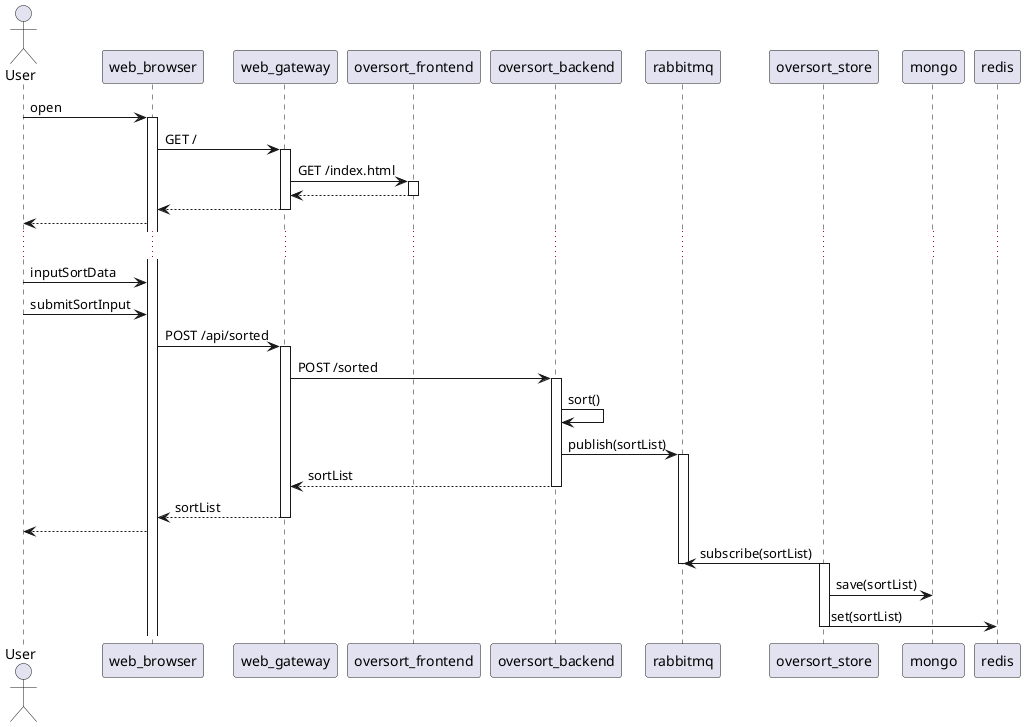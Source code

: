 @startuml

  actor User


  User -> web_browser : open
  activate web_browser
  web_browser -> web_gateway: GET /
  activate web_gateway
  web_gateway -> oversort_frontend : GET /index.html
  activate oversort_frontend
  oversort_frontend --> web_gateway
  deactivate oversort_frontend
  web_gateway --> web_browser
  deactivate web_gateway
  web_browser --> User

  ...

  User -> web_browser : inputSortData
	User -> web_browser : submitSortInput
  web_browser -> web_gateway : POST /api/sorted
  activate web_gateway
  web_gateway -> oversort_backend: POST /sorted
  activate oversort_backend
  oversort_backend -> oversort_backend : sort()
  oversort_backend -> rabbitmq : publish(sortList)
  activate rabbitmq
  oversort_backend --> web_gateway : sortList
  deactivate oversort_backend
  web_gateway --> web_browser : sortList
  deactivate web_gateway
  web_browser --> User
  oversort_store -> rabbitmq : subscribe(sortList)
  deactivate rabbitmq
  activate oversort_store
  oversort_store -> mongo : save(sortList)
  oversort_store -> redis : set(sortList)
  deactivate oversort_store

  deactivate web_gateway

@enduml

